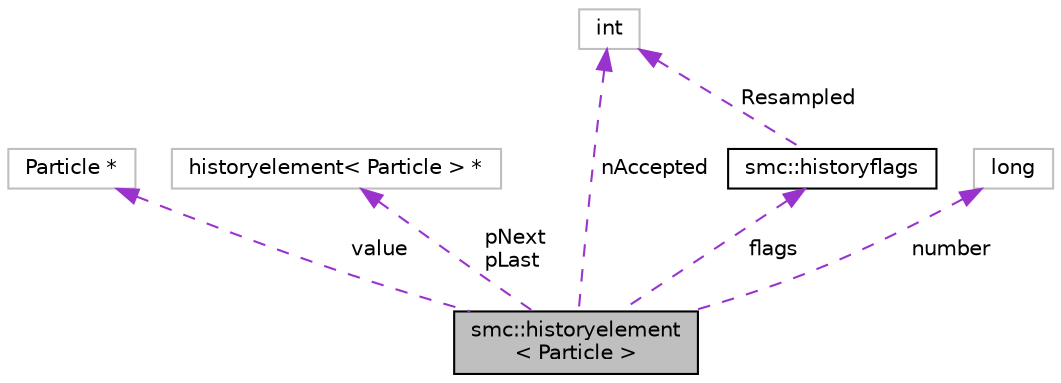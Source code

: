 digraph "smc::historyelement&lt; Particle &gt;"
{
 // LATEX_PDF_SIZE
  edge [fontname="Helvetica",fontsize="10",labelfontname="Helvetica",labelfontsize="10"];
  node [fontname="Helvetica",fontsize="10",shape=record];
  Node1 [label="smc::historyelement\l\< Particle \>",height=0.2,width=0.4,color="black", fillcolor="grey75", style="filled", fontcolor="black",tooltip="A template class for the elements of a linked list to be used for the history of the sampler."];
  Node2 -> Node1 [dir="back",color="darkorchid3",fontsize="10",style="dashed",label=" value" ,fontname="Helvetica"];
  Node2 [label="Particle *",height=0.2,width=0.4,color="grey75", fillcolor="white", style="filled",tooltip=" "];
  Node3 -> Node1 [dir="back",color="darkorchid3",fontsize="10",style="dashed",label=" pNext\npLast" ,fontname="Helvetica"];
  Node3 [label="historyelement\< Particle \> *",height=0.2,width=0.4,color="grey75", fillcolor="white", style="filled",tooltip=" "];
  Node4 -> Node1 [dir="back",color="darkorchid3",fontsize="10",style="dashed",label=" flags" ,fontname="Helvetica"];
  Node4 [label="smc::historyflags",height=0.2,width=0.4,color="black", fillcolor="white", style="filled",URL="$classsmc_1_1historyflags.html",tooltip="The historyflags class holds a set of flags which describe various properties of the particle system ..."];
  Node5 -> Node4 [dir="back",color="darkorchid3",fontsize="10",style="dashed",label=" Resampled" ,fontname="Helvetica"];
  Node5 [label="int",height=0.2,width=0.4,color="grey75", fillcolor="white", style="filled",tooltip=" "];
  Node5 -> Node1 [dir="back",color="darkorchid3",fontsize="10",style="dashed",label=" nAccepted" ,fontname="Helvetica"];
  Node6 -> Node1 [dir="back",color="darkorchid3",fontsize="10",style="dashed",label=" number" ,fontname="Helvetica"];
  Node6 [label="long",height=0.2,width=0.4,color="grey75", fillcolor="white", style="filled",tooltip=" "];
}
